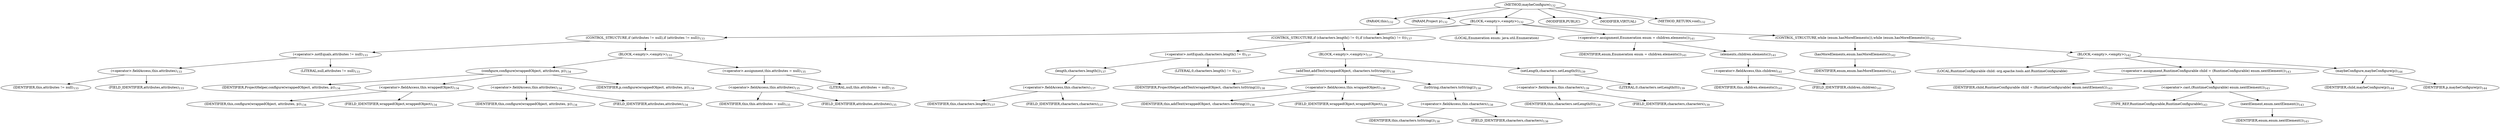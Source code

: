 digraph "maybeConfigure" {  
"166" [label = <(METHOD,maybeConfigure)<SUB>132</SUB>> ]
"167" [label = <(PARAM,this)<SUB>132</SUB>> ]
"168" [label = <(PARAM,Project p)<SUB>132</SUB>> ]
"169" [label = <(BLOCK,&lt;empty&gt;,&lt;empty&gt;)<SUB>132</SUB>> ]
"170" [label = <(CONTROL_STRUCTURE,if (attributes != null),if (attributes != null))<SUB>133</SUB>> ]
"171" [label = <(&lt;operator&gt;.notEquals,attributes != null)<SUB>133</SUB>> ]
"172" [label = <(&lt;operator&gt;.fieldAccess,this.attributes)<SUB>133</SUB>> ]
"173" [label = <(IDENTIFIER,this,attributes != null)<SUB>133</SUB>> ]
"174" [label = <(FIELD_IDENTIFIER,attributes,attributes)<SUB>133</SUB>> ]
"175" [label = <(LITERAL,null,attributes != null)<SUB>133</SUB>> ]
"176" [label = <(BLOCK,&lt;empty&gt;,&lt;empty&gt;)<SUB>133</SUB>> ]
"177" [label = <(configure,configure(wrappedObject, attributes, p))<SUB>134</SUB>> ]
"178" [label = <(IDENTIFIER,ProjectHelper,configure(wrappedObject, attributes, p))<SUB>134</SUB>> ]
"179" [label = <(&lt;operator&gt;.fieldAccess,this.wrappedObject)<SUB>134</SUB>> ]
"180" [label = <(IDENTIFIER,this,configure(wrappedObject, attributes, p))<SUB>134</SUB>> ]
"181" [label = <(FIELD_IDENTIFIER,wrappedObject,wrappedObject)<SUB>134</SUB>> ]
"182" [label = <(&lt;operator&gt;.fieldAccess,this.attributes)<SUB>134</SUB>> ]
"183" [label = <(IDENTIFIER,this,configure(wrappedObject, attributes, p))<SUB>134</SUB>> ]
"184" [label = <(FIELD_IDENTIFIER,attributes,attributes)<SUB>134</SUB>> ]
"185" [label = <(IDENTIFIER,p,configure(wrappedObject, attributes, p))<SUB>134</SUB>> ]
"186" [label = <(&lt;operator&gt;.assignment,this.attributes = null)<SUB>135</SUB>> ]
"187" [label = <(&lt;operator&gt;.fieldAccess,this.attributes)<SUB>135</SUB>> ]
"188" [label = <(IDENTIFIER,this,this.attributes = null)<SUB>135</SUB>> ]
"189" [label = <(FIELD_IDENTIFIER,attributes,attributes)<SUB>135</SUB>> ]
"190" [label = <(LITERAL,null,this.attributes = null)<SUB>135</SUB>> ]
"191" [label = <(CONTROL_STRUCTURE,if (characters.length() != 0),if (characters.length() != 0))<SUB>137</SUB>> ]
"192" [label = <(&lt;operator&gt;.notEquals,characters.length() != 0)<SUB>137</SUB>> ]
"193" [label = <(length,characters.length())<SUB>137</SUB>> ]
"194" [label = <(&lt;operator&gt;.fieldAccess,this.characters)<SUB>137</SUB>> ]
"195" [label = <(IDENTIFIER,this,characters.length())<SUB>137</SUB>> ]
"196" [label = <(FIELD_IDENTIFIER,characters,characters)<SUB>137</SUB>> ]
"197" [label = <(LITERAL,0,characters.length() != 0)<SUB>137</SUB>> ]
"198" [label = <(BLOCK,&lt;empty&gt;,&lt;empty&gt;)<SUB>137</SUB>> ]
"199" [label = <(addText,addText(wrappedObject, characters.toString()))<SUB>138</SUB>> ]
"200" [label = <(IDENTIFIER,ProjectHelper,addText(wrappedObject, characters.toString()))<SUB>138</SUB>> ]
"201" [label = <(&lt;operator&gt;.fieldAccess,this.wrappedObject)<SUB>138</SUB>> ]
"202" [label = <(IDENTIFIER,this,addText(wrappedObject, characters.toString()))<SUB>138</SUB>> ]
"203" [label = <(FIELD_IDENTIFIER,wrappedObject,wrappedObject)<SUB>138</SUB>> ]
"204" [label = <(toString,characters.toString())<SUB>138</SUB>> ]
"205" [label = <(&lt;operator&gt;.fieldAccess,this.characters)<SUB>138</SUB>> ]
"206" [label = <(IDENTIFIER,this,characters.toString())<SUB>138</SUB>> ]
"207" [label = <(FIELD_IDENTIFIER,characters,characters)<SUB>138</SUB>> ]
"208" [label = <(setLength,characters.setLength(0))<SUB>139</SUB>> ]
"209" [label = <(&lt;operator&gt;.fieldAccess,this.characters)<SUB>139</SUB>> ]
"210" [label = <(IDENTIFIER,this,characters.setLength(0))<SUB>139</SUB>> ]
"211" [label = <(FIELD_IDENTIFIER,characters,characters)<SUB>139</SUB>> ]
"212" [label = <(LITERAL,0,characters.setLength(0))<SUB>139</SUB>> ]
"213" [label = <(LOCAL,Enumeration enum: java.util.Enumeration)> ]
"214" [label = <(&lt;operator&gt;.assignment,Enumeration enum = children.elements())<SUB>141</SUB>> ]
"215" [label = <(IDENTIFIER,enum,Enumeration enum = children.elements())<SUB>141</SUB>> ]
"216" [label = <(elements,children.elements())<SUB>141</SUB>> ]
"217" [label = <(&lt;operator&gt;.fieldAccess,this.children)<SUB>141</SUB>> ]
"218" [label = <(IDENTIFIER,this,children.elements())<SUB>141</SUB>> ]
"219" [label = <(FIELD_IDENTIFIER,children,children)<SUB>141</SUB>> ]
"220" [label = <(CONTROL_STRUCTURE,while (enum.hasMoreElements()),while (enum.hasMoreElements()))<SUB>142</SUB>> ]
"221" [label = <(hasMoreElements,enum.hasMoreElements())<SUB>142</SUB>> ]
"222" [label = <(IDENTIFIER,enum,enum.hasMoreElements())<SUB>142</SUB>> ]
"223" [label = <(BLOCK,&lt;empty&gt;,&lt;empty&gt;)<SUB>142</SUB>> ]
"224" [label = <(LOCAL,RuntimeConfigurable child: org.apache.tools.ant.RuntimeConfigurable)> ]
"225" [label = <(&lt;operator&gt;.assignment,RuntimeConfigurable child = (RuntimeConfigurable) enum.nextElement())<SUB>143</SUB>> ]
"226" [label = <(IDENTIFIER,child,RuntimeConfigurable child = (RuntimeConfigurable) enum.nextElement())<SUB>143</SUB>> ]
"227" [label = <(&lt;operator&gt;.cast,(RuntimeConfigurable) enum.nextElement())<SUB>143</SUB>> ]
"228" [label = <(TYPE_REF,RuntimeConfigurable,RuntimeConfigurable)<SUB>143</SUB>> ]
"229" [label = <(nextElement,enum.nextElement())<SUB>143</SUB>> ]
"230" [label = <(IDENTIFIER,enum,enum.nextElement())<SUB>143</SUB>> ]
"231" [label = <(maybeConfigure,maybeConfigure(p))<SUB>144</SUB>> ]
"232" [label = <(IDENTIFIER,child,maybeConfigure(p))<SUB>144</SUB>> ]
"233" [label = <(IDENTIFIER,p,maybeConfigure(p))<SUB>144</SUB>> ]
"234" [label = <(MODIFIER,PUBLIC)> ]
"235" [label = <(MODIFIER,VIRTUAL)> ]
"236" [label = <(METHOD_RETURN,void)<SUB>132</SUB>> ]
  "166" -> "167" 
  "166" -> "168" 
  "166" -> "169" 
  "166" -> "234" 
  "166" -> "235" 
  "166" -> "236" 
  "169" -> "170" 
  "169" -> "191" 
  "169" -> "213" 
  "169" -> "214" 
  "169" -> "220" 
  "170" -> "171" 
  "170" -> "176" 
  "171" -> "172" 
  "171" -> "175" 
  "172" -> "173" 
  "172" -> "174" 
  "176" -> "177" 
  "176" -> "186" 
  "177" -> "178" 
  "177" -> "179" 
  "177" -> "182" 
  "177" -> "185" 
  "179" -> "180" 
  "179" -> "181" 
  "182" -> "183" 
  "182" -> "184" 
  "186" -> "187" 
  "186" -> "190" 
  "187" -> "188" 
  "187" -> "189" 
  "191" -> "192" 
  "191" -> "198" 
  "192" -> "193" 
  "192" -> "197" 
  "193" -> "194" 
  "194" -> "195" 
  "194" -> "196" 
  "198" -> "199" 
  "198" -> "208" 
  "199" -> "200" 
  "199" -> "201" 
  "199" -> "204" 
  "201" -> "202" 
  "201" -> "203" 
  "204" -> "205" 
  "205" -> "206" 
  "205" -> "207" 
  "208" -> "209" 
  "208" -> "212" 
  "209" -> "210" 
  "209" -> "211" 
  "214" -> "215" 
  "214" -> "216" 
  "216" -> "217" 
  "217" -> "218" 
  "217" -> "219" 
  "220" -> "221" 
  "220" -> "223" 
  "221" -> "222" 
  "223" -> "224" 
  "223" -> "225" 
  "223" -> "231" 
  "225" -> "226" 
  "225" -> "227" 
  "227" -> "228" 
  "227" -> "229" 
  "229" -> "230" 
  "231" -> "232" 
  "231" -> "233" 
}
